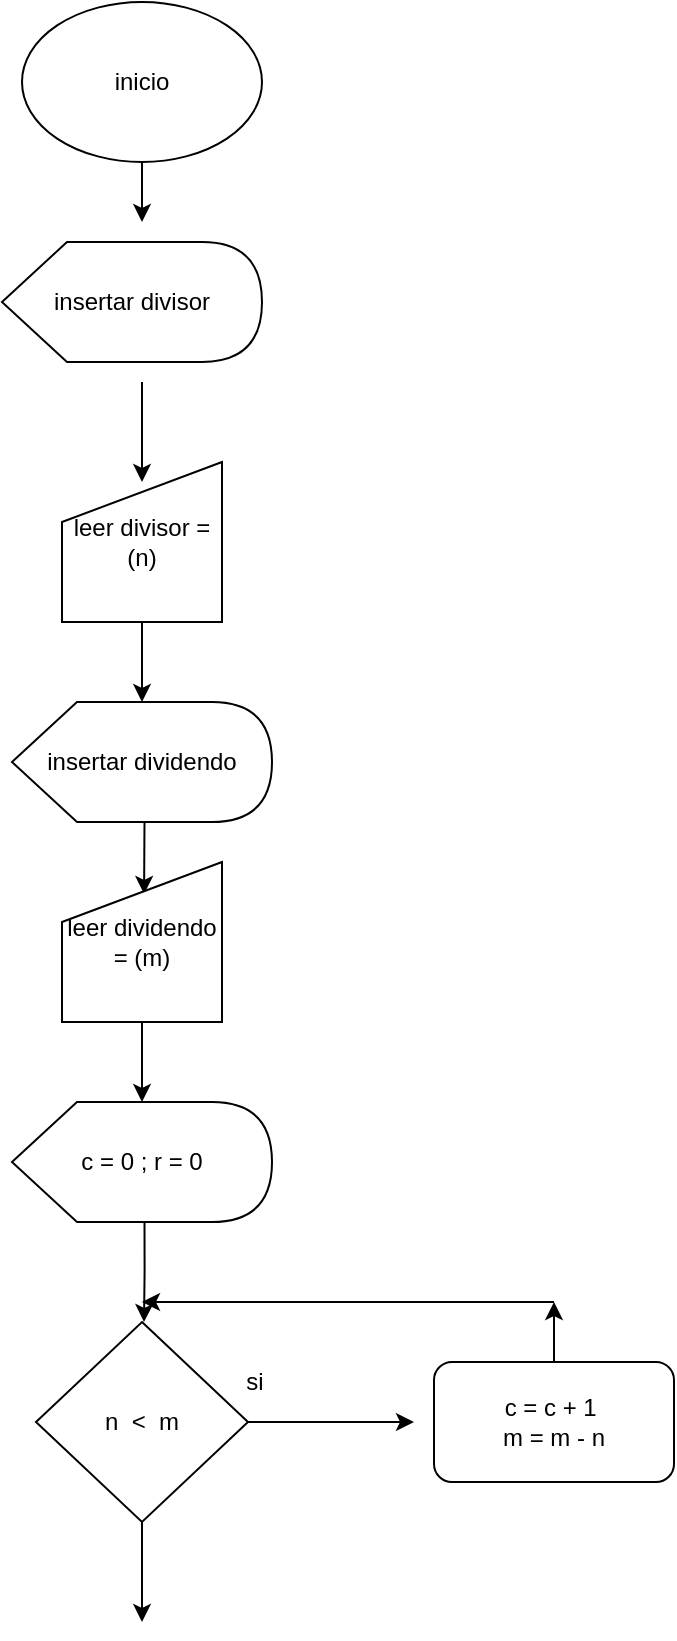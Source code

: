 <mxfile version="14.4.2" type="github">
  <diagram id="Wmo4gkimYgXE7kxMQfl6" name="Page-1">
    <mxGraphModel dx="1955" dy="896" grid="1" gridSize="10" guides="1" tooltips="1" connect="1" arrows="1" fold="1" page="1" pageScale="1" pageWidth="827" pageHeight="1169" math="0" shadow="0">
      <root>
        <mxCell id="0" />
        <mxCell id="1" parent="0" />
        <mxCell id="ZVvgaHUr-H5brGyzXtAQ-4" style="edgeStyle=orthogonalEdgeStyle;rounded=0;orthogonalLoop=1;jettySize=auto;html=1;exitX=0.5;exitY=1;exitDx=0;exitDy=0;" edge="1" parent="1" source="ZVvgaHUr-H5brGyzXtAQ-1">
          <mxGeometry relative="1" as="geometry">
            <mxPoint x="414" y="150" as="targetPoint" />
          </mxGeometry>
        </mxCell>
        <mxCell id="ZVvgaHUr-H5brGyzXtAQ-1" value="inicio" style="ellipse;whiteSpace=wrap;html=1;" vertex="1" parent="1">
          <mxGeometry x="354" y="40" width="120" height="80" as="geometry" />
        </mxCell>
        <mxCell id="ZVvgaHUr-H5brGyzXtAQ-5" style="edgeStyle=orthogonalEdgeStyle;rounded=0;orthogonalLoop=1;jettySize=auto;html=1;exitX=0.5;exitY=1;exitDx=0;exitDy=0;" edge="1" parent="1">
          <mxGeometry relative="1" as="geometry">
            <mxPoint x="414" y="280" as="targetPoint" />
            <mxPoint x="414" y="230" as="sourcePoint" />
          </mxGeometry>
        </mxCell>
        <mxCell id="ZVvgaHUr-H5brGyzXtAQ-6" value="insertar divisor" style="shape=display;whiteSpace=wrap;html=1;" vertex="1" parent="1">
          <mxGeometry x="344" y="160" width="130" height="60" as="geometry" />
        </mxCell>
        <mxCell id="ZVvgaHUr-H5brGyzXtAQ-9" style="edgeStyle=orthogonalEdgeStyle;rounded=0;orthogonalLoop=1;jettySize=auto;html=1;exitX=0.5;exitY=1;exitDx=0;exitDy=0;" edge="1" parent="1" source="ZVvgaHUr-H5brGyzXtAQ-7" target="ZVvgaHUr-H5brGyzXtAQ-8">
          <mxGeometry relative="1" as="geometry" />
        </mxCell>
        <mxCell id="ZVvgaHUr-H5brGyzXtAQ-7" value="leer divisor = (n)" style="shape=manualInput;whiteSpace=wrap;html=1;" vertex="1" parent="1">
          <mxGeometry x="374" y="270" width="80" height="80" as="geometry" />
        </mxCell>
        <mxCell id="ZVvgaHUr-H5brGyzXtAQ-11" style="edgeStyle=orthogonalEdgeStyle;rounded=0;orthogonalLoop=1;jettySize=auto;html=1;exitX=0;exitY=0;exitDx=66.25;exitDy=60;exitPerimeter=0;entryX=0.513;entryY=0.2;entryDx=0;entryDy=0;entryPerimeter=0;" edge="1" parent="1" source="ZVvgaHUr-H5brGyzXtAQ-8" target="ZVvgaHUr-H5brGyzXtAQ-10">
          <mxGeometry relative="1" as="geometry" />
        </mxCell>
        <mxCell id="ZVvgaHUr-H5brGyzXtAQ-8" value="insertar dividendo" style="shape=display;whiteSpace=wrap;html=1;" vertex="1" parent="1">
          <mxGeometry x="349" y="390" width="130" height="60" as="geometry" />
        </mxCell>
        <mxCell id="ZVvgaHUr-H5brGyzXtAQ-12" style="edgeStyle=orthogonalEdgeStyle;rounded=0;orthogonalLoop=1;jettySize=auto;html=1;exitX=0.5;exitY=1;exitDx=0;exitDy=0;" edge="1" parent="1" source="ZVvgaHUr-H5brGyzXtAQ-10">
          <mxGeometry relative="1" as="geometry">
            <mxPoint x="414" y="590" as="targetPoint" />
          </mxGeometry>
        </mxCell>
        <mxCell id="ZVvgaHUr-H5brGyzXtAQ-10" value="leer dividendo = (m)" style="shape=manualInput;whiteSpace=wrap;html=1;" vertex="1" parent="1">
          <mxGeometry x="374" y="470" width="80" height="80" as="geometry" />
        </mxCell>
        <mxCell id="ZVvgaHUr-H5brGyzXtAQ-15" style="edgeStyle=orthogonalEdgeStyle;rounded=0;orthogonalLoop=1;jettySize=auto;html=1;exitX=0;exitY=0;exitDx=66.25;exitDy=60;exitPerimeter=0;" edge="1" parent="1" source="ZVvgaHUr-H5brGyzXtAQ-14">
          <mxGeometry relative="1" as="geometry">
            <mxPoint x="415" y="700" as="targetPoint" />
          </mxGeometry>
        </mxCell>
        <mxCell id="ZVvgaHUr-H5brGyzXtAQ-14" value="c = 0 ; r = 0" style="shape=display;whiteSpace=wrap;html=1;" vertex="1" parent="1">
          <mxGeometry x="349" y="590" width="130" height="60" as="geometry" />
        </mxCell>
        <mxCell id="ZVvgaHUr-H5brGyzXtAQ-19" style="edgeStyle=orthogonalEdgeStyle;rounded=0;orthogonalLoop=1;jettySize=auto;html=1;exitX=1;exitY=0.5;exitDx=0;exitDy=0;" edge="1" parent="1" source="ZVvgaHUr-H5brGyzXtAQ-16">
          <mxGeometry relative="1" as="geometry">
            <mxPoint x="550" y="750" as="targetPoint" />
          </mxGeometry>
        </mxCell>
        <mxCell id="ZVvgaHUr-H5brGyzXtAQ-26" style="edgeStyle=orthogonalEdgeStyle;rounded=0;orthogonalLoop=1;jettySize=auto;html=1;exitX=0.5;exitY=1;exitDx=0;exitDy=0;" edge="1" parent="1" source="ZVvgaHUr-H5brGyzXtAQ-16">
          <mxGeometry relative="1" as="geometry">
            <mxPoint x="414" y="850" as="targetPoint" />
          </mxGeometry>
        </mxCell>
        <mxCell id="ZVvgaHUr-H5brGyzXtAQ-16" value="n&amp;nbsp; &amp;lt;&amp;nbsp; m" style="rhombus;whiteSpace=wrap;html=1;" vertex="1" parent="1">
          <mxGeometry x="361" y="700" width="106" height="100" as="geometry" />
        </mxCell>
        <mxCell id="ZVvgaHUr-H5brGyzXtAQ-21" style="edgeStyle=orthogonalEdgeStyle;rounded=0;orthogonalLoop=1;jettySize=auto;html=1;exitX=0.5;exitY=0;exitDx=0;exitDy=0;" edge="1" parent="1" source="ZVvgaHUr-H5brGyzXtAQ-20">
          <mxGeometry relative="1" as="geometry">
            <mxPoint x="620" y="690" as="targetPoint" />
            <Array as="points">
              <mxPoint x="620" y="690" />
              <mxPoint x="620" y="690" />
            </Array>
          </mxGeometry>
        </mxCell>
        <mxCell id="ZVvgaHUr-H5brGyzXtAQ-20" value="c = c + 1&amp;nbsp;&lt;br&gt;m = m - n" style="rounded=1;whiteSpace=wrap;html=1;" vertex="1" parent="1">
          <mxGeometry x="560" y="720" width="120" height="60" as="geometry" />
        </mxCell>
        <mxCell id="ZVvgaHUr-H5brGyzXtAQ-22" value="" style="endArrow=classic;html=1;" edge="1" parent="1">
          <mxGeometry width="50" height="50" relative="1" as="geometry">
            <mxPoint x="620" y="690" as="sourcePoint" />
            <mxPoint x="414" y="690" as="targetPoint" />
          </mxGeometry>
        </mxCell>
        <mxCell id="ZVvgaHUr-H5brGyzXtAQ-24" value="si" style="text;html=1;align=center;verticalAlign=middle;resizable=0;points=[];autosize=1;" vertex="1" parent="1">
          <mxGeometry x="460" y="720" width="20" height="20" as="geometry" />
        </mxCell>
      </root>
    </mxGraphModel>
  </diagram>
</mxfile>
